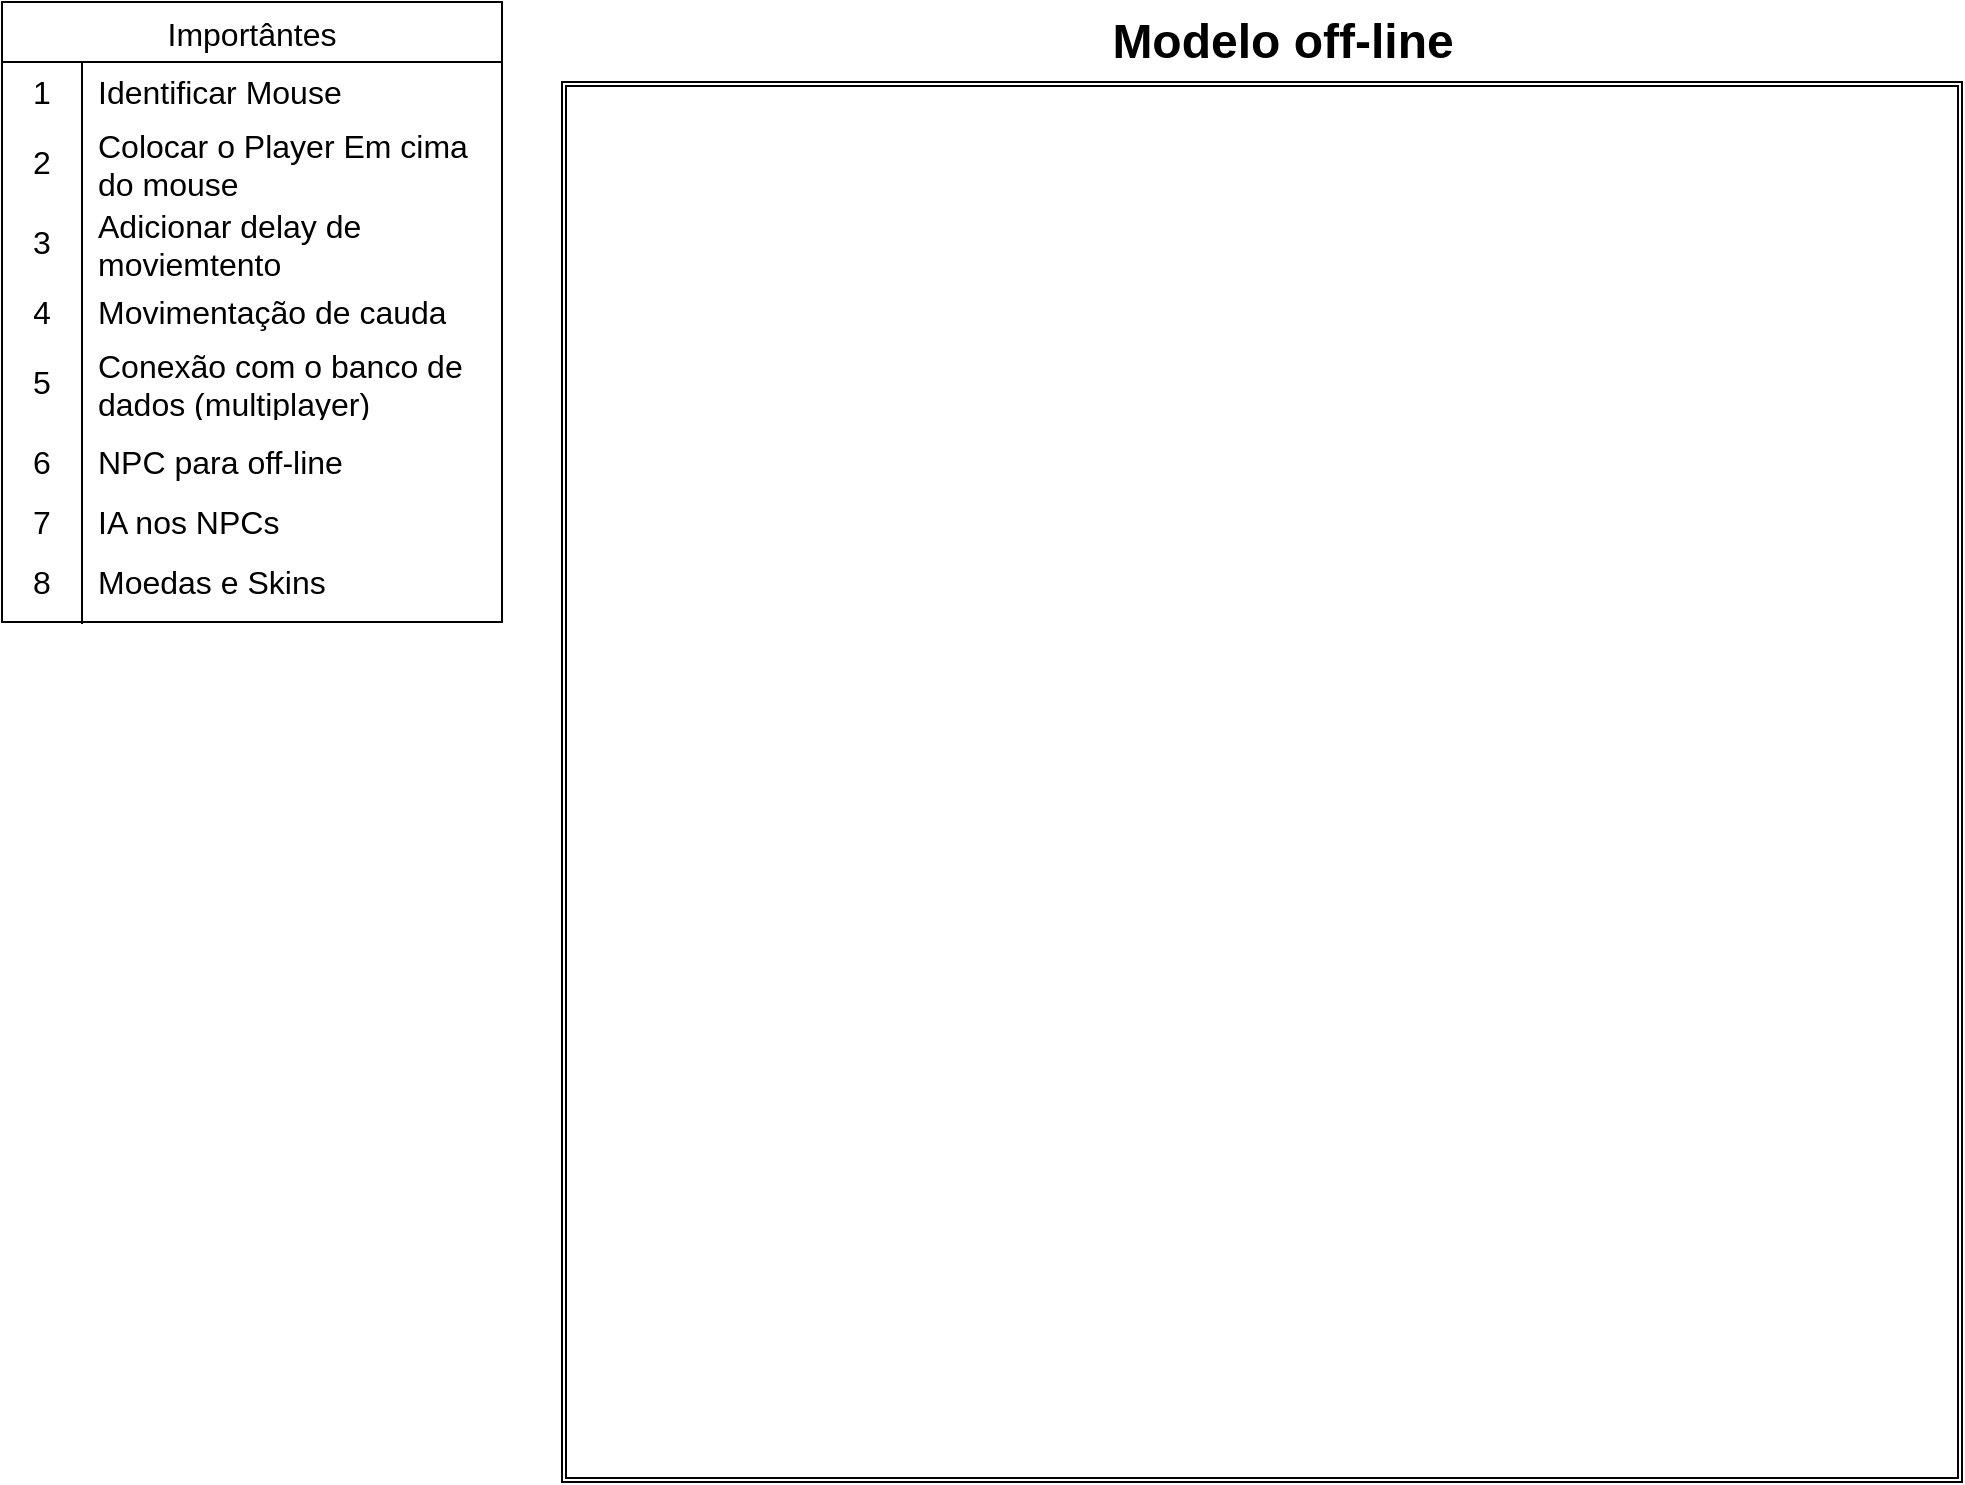 <mxfile version="24.5.2" type="github">
  <diagram name="Página-1" id="f7cetNw9OGCnxAuq8bXr">
    <mxGraphModel dx="1254" dy="733" grid="1" gridSize="10" guides="1" tooltips="1" connect="1" arrows="1" fold="1" page="1" pageScale="1" pageWidth="827" pageHeight="1169" math="0" shadow="0">
      <root>
        <mxCell id="0" />
        <mxCell id="1" parent="0" />
        <mxCell id="nUi6uHHJtkJrbt5JMqaK-48" value="" style="group" vertex="1" connectable="0" parent="1">
          <mxGeometry x="10" y="30" width="250" height="310.952" as="geometry" />
        </mxCell>
        <mxCell id="nUi6uHHJtkJrbt5JMqaK-7" value="Importântes" style="shape=table;startSize=30;container=1;collapsible=0;childLayout=tableLayout;fixedRows=1;rowLines=0;fontStyle=0;strokeColor=default;fontSize=16;flipV=0;flipH=1;" vertex="1" parent="nUi6uHHJtkJrbt5JMqaK-48">
          <mxGeometry width="250" height="310" as="geometry" />
        </mxCell>
        <mxCell id="nUi6uHHJtkJrbt5JMqaK-8" value="" style="shape=tableRow;horizontal=0;startSize=0;swimlaneHead=0;swimlaneBody=0;top=0;left=0;bottom=0;right=0;collapsible=0;dropTarget=0;fillColor=none;points=[[0,0.5],[1,0.5]];portConstraint=eastwest;strokeColor=inherit;fontSize=16;" vertex="1" parent="nUi6uHHJtkJrbt5JMqaK-7">
          <mxGeometry y="30" width="250" height="30" as="geometry" />
        </mxCell>
        <mxCell id="nUi6uHHJtkJrbt5JMqaK-9" value="1" style="shape=partialRectangle;html=1;whiteSpace=wrap;connectable=0;fillColor=none;top=0;left=0;bottom=0;right=0;overflow=hidden;pointerEvents=1;strokeColor=inherit;fontSize=16;" vertex="1" parent="nUi6uHHJtkJrbt5JMqaK-8">
          <mxGeometry width="40" height="30" as="geometry">
            <mxRectangle width="40" height="30" as="alternateBounds" />
          </mxGeometry>
        </mxCell>
        <mxCell id="nUi6uHHJtkJrbt5JMqaK-10" value="Identificar Mouse" style="shape=partialRectangle;html=1;whiteSpace=wrap;connectable=0;fillColor=none;top=0;left=0;bottom=0;right=0;align=left;spacingLeft=6;overflow=hidden;strokeColor=inherit;fontSize=16;" vertex="1" parent="nUi6uHHJtkJrbt5JMqaK-8">
          <mxGeometry x="40" width="210" height="30" as="geometry">
            <mxRectangle width="210" height="30" as="alternateBounds" />
          </mxGeometry>
        </mxCell>
        <mxCell id="nUi6uHHJtkJrbt5JMqaK-11" value="" style="shape=tableRow;horizontal=0;startSize=0;swimlaneHead=0;swimlaneBody=0;top=0;left=0;bottom=0;right=0;collapsible=0;dropTarget=0;fillColor=none;points=[[0,0.5],[1,0.5]];portConstraint=eastwest;strokeColor=inherit;fontSize=16;" vertex="1" parent="nUi6uHHJtkJrbt5JMqaK-7">
          <mxGeometry y="60" width="250" height="40" as="geometry" />
        </mxCell>
        <mxCell id="nUi6uHHJtkJrbt5JMqaK-12" value="2" style="shape=partialRectangle;html=1;whiteSpace=wrap;connectable=0;fillColor=none;top=0;left=0;bottom=0;right=0;overflow=hidden;strokeColor=inherit;fontSize=16;" vertex="1" parent="nUi6uHHJtkJrbt5JMqaK-11">
          <mxGeometry width="40" height="40" as="geometry">
            <mxRectangle width="40" height="40" as="alternateBounds" />
          </mxGeometry>
        </mxCell>
        <mxCell id="nUi6uHHJtkJrbt5JMqaK-13" value="Colocar o Player Em cima do mouse" style="shape=partialRectangle;html=1;whiteSpace=wrap;connectable=0;fillColor=none;top=0;left=0;bottom=0;right=0;align=left;spacingLeft=6;overflow=hidden;strokeColor=inherit;fontSize=16;" vertex="1" parent="nUi6uHHJtkJrbt5JMqaK-11">
          <mxGeometry x="40" width="210" height="40" as="geometry">
            <mxRectangle width="210" height="40" as="alternateBounds" />
          </mxGeometry>
        </mxCell>
        <mxCell id="nUi6uHHJtkJrbt5JMqaK-14" value="" style="shape=tableRow;horizontal=0;startSize=0;swimlaneHead=0;swimlaneBody=0;top=0;left=0;bottom=0;right=0;collapsible=0;dropTarget=0;fillColor=none;points=[[0,0.5],[1,0.5]];portConstraint=eastwest;strokeColor=inherit;fontSize=16;" vertex="1" parent="nUi6uHHJtkJrbt5JMqaK-7">
          <mxGeometry y="100" width="250" height="40" as="geometry" />
        </mxCell>
        <mxCell id="nUi6uHHJtkJrbt5JMqaK-15" value="3" style="shape=partialRectangle;html=1;whiteSpace=wrap;connectable=0;fillColor=none;top=0;left=0;bottom=0;right=0;overflow=hidden;strokeColor=inherit;fontSize=16;" vertex="1" parent="nUi6uHHJtkJrbt5JMqaK-14">
          <mxGeometry width="40" height="40" as="geometry">
            <mxRectangle width="40" height="40" as="alternateBounds" />
          </mxGeometry>
        </mxCell>
        <mxCell id="nUi6uHHJtkJrbt5JMqaK-16" value="Adicionar delay de moviemtento" style="shape=partialRectangle;html=1;whiteSpace=wrap;connectable=0;fillColor=none;top=0;left=0;bottom=0;right=0;align=left;spacingLeft=6;overflow=hidden;strokeColor=inherit;fontSize=16;" vertex="1" parent="nUi6uHHJtkJrbt5JMqaK-14">
          <mxGeometry x="40" width="210" height="40" as="geometry">
            <mxRectangle width="210" height="40" as="alternateBounds" />
          </mxGeometry>
        </mxCell>
        <mxCell id="nUi6uHHJtkJrbt5JMqaK-33" value="" style="shape=tableRow;horizontal=0;startSize=0;swimlaneHead=0;swimlaneBody=0;top=0;left=0;bottom=0;right=0;collapsible=0;dropTarget=0;fillColor=none;points=[[0,0.5],[1,0.5]];portConstraint=eastwest;strokeColor=inherit;fontSize=16;" vertex="1" parent="nUi6uHHJtkJrbt5JMqaK-48">
          <mxGeometry y="140" width="250" height="30" as="geometry" />
        </mxCell>
        <mxCell id="nUi6uHHJtkJrbt5JMqaK-34" value="4" style="shape=partialRectangle;html=1;whiteSpace=wrap;connectable=0;fillColor=none;top=0;left=0;bottom=0;right=0;overflow=hidden;pointerEvents=1;strokeColor=inherit;fontSize=16;" vertex="1" parent="nUi6uHHJtkJrbt5JMqaK-33">
          <mxGeometry width="40" height="30" as="geometry">
            <mxRectangle width="40" height="30" as="alternateBounds" />
          </mxGeometry>
        </mxCell>
        <mxCell id="nUi6uHHJtkJrbt5JMqaK-35" value="Movimentação de cauda" style="shape=partialRectangle;html=1;whiteSpace=wrap;connectable=0;fillColor=none;top=0;left=0;bottom=0;right=0;align=left;spacingLeft=6;overflow=hidden;strokeColor=inherit;fontSize=16;" vertex="1" parent="nUi6uHHJtkJrbt5JMqaK-33">
          <mxGeometry x="40" width="210" height="30" as="geometry">
            <mxRectangle width="210" height="30" as="alternateBounds" />
          </mxGeometry>
        </mxCell>
        <mxCell id="nUi6uHHJtkJrbt5JMqaK-36" value="" style="shape=tableRow;horizontal=0;startSize=0;swimlaneHead=0;swimlaneBody=0;top=0;left=0;bottom=0;right=0;collapsible=0;dropTarget=0;fillColor=none;points=[[0,0.5],[1,0.5]];portConstraint=eastwest;strokeColor=inherit;fontSize=16;" vertex="1" parent="nUi6uHHJtkJrbt5JMqaK-48">
          <mxGeometry y="170" width="250" height="40" as="geometry" />
        </mxCell>
        <mxCell id="nUi6uHHJtkJrbt5JMqaK-37" value="5" style="shape=partialRectangle;html=1;whiteSpace=wrap;connectable=0;fillColor=none;top=0;left=0;bottom=0;right=0;overflow=hidden;strokeColor=inherit;fontSize=16;" vertex="1" parent="nUi6uHHJtkJrbt5JMqaK-36">
          <mxGeometry width="40" height="40" as="geometry">
            <mxRectangle width="40" height="40" as="alternateBounds" />
          </mxGeometry>
        </mxCell>
        <mxCell id="nUi6uHHJtkJrbt5JMqaK-38" value="Conexão com o banco de dados (multiplayer)" style="shape=partialRectangle;html=1;whiteSpace=wrap;connectable=0;fillColor=none;top=0;left=0;bottom=0;right=0;align=left;spacingLeft=6;overflow=hidden;strokeColor=inherit;fontSize=16;" vertex="1" parent="nUi6uHHJtkJrbt5JMqaK-36">
          <mxGeometry x="40" width="210" height="40" as="geometry">
            <mxRectangle width="210" height="40" as="alternateBounds" />
          </mxGeometry>
        </mxCell>
        <mxCell id="nUi6uHHJtkJrbt5JMqaK-39" value="" style="shape=tableRow;horizontal=0;startSize=0;swimlaneHead=0;swimlaneBody=0;top=0;left=0;bottom=0;right=0;collapsible=0;dropTarget=0;fillColor=none;points=[[0,0.5],[1,0.5]];portConstraint=eastwest;strokeColor=inherit;fontSize=16;" vertex="1" parent="nUi6uHHJtkJrbt5JMqaK-48">
          <mxGeometry y="210" width="250" height="40" as="geometry" />
        </mxCell>
        <mxCell id="nUi6uHHJtkJrbt5JMqaK-40" value="6" style="shape=partialRectangle;html=1;whiteSpace=wrap;connectable=0;fillColor=none;top=0;left=0;bottom=0;right=0;overflow=hidden;strokeColor=inherit;fontSize=16;" vertex="1" parent="nUi6uHHJtkJrbt5JMqaK-39">
          <mxGeometry width="40" height="40" as="geometry">
            <mxRectangle width="40" height="40" as="alternateBounds" />
          </mxGeometry>
        </mxCell>
        <mxCell id="nUi6uHHJtkJrbt5JMqaK-41" value="NPC para off-line" style="shape=partialRectangle;html=1;whiteSpace=wrap;connectable=0;fillColor=none;top=0;left=0;bottom=0;right=0;align=left;spacingLeft=6;overflow=hidden;strokeColor=inherit;fontSize=16;" vertex="1" parent="nUi6uHHJtkJrbt5JMqaK-39">
          <mxGeometry x="40" width="210" height="40" as="geometry">
            <mxRectangle width="210" height="40" as="alternateBounds" />
          </mxGeometry>
        </mxCell>
        <mxCell id="nUi6uHHJtkJrbt5JMqaK-42" value="7" style="shape=partialRectangle;html=1;whiteSpace=wrap;connectable=0;fillColor=none;top=0;left=0;bottom=0;right=0;overflow=hidden;strokeColor=inherit;fontSize=16;" vertex="1" parent="nUi6uHHJtkJrbt5JMqaK-48">
          <mxGeometry y="240" width="40" height="40" as="geometry">
            <mxRectangle width="40" height="40" as="alternateBounds" />
          </mxGeometry>
        </mxCell>
        <mxCell id="nUi6uHHJtkJrbt5JMqaK-43" value="IA nos NPCs" style="shape=partialRectangle;html=1;whiteSpace=wrap;connectable=0;fillColor=none;top=0;left=0;bottom=0;right=0;align=left;spacingLeft=6;overflow=hidden;strokeColor=inherit;fontSize=16;" vertex="1" parent="nUi6uHHJtkJrbt5JMqaK-48">
          <mxGeometry x="40" y="240" width="210" height="40" as="geometry">
            <mxRectangle width="210" height="40" as="alternateBounds" />
          </mxGeometry>
        </mxCell>
        <mxCell id="nUi6uHHJtkJrbt5JMqaK-44" value="8" style="shape=partialRectangle;html=1;whiteSpace=wrap;connectable=0;fillColor=none;top=0;left=0;bottom=0;right=0;overflow=hidden;strokeColor=inherit;fontSize=16;" vertex="1" parent="nUi6uHHJtkJrbt5JMqaK-48">
          <mxGeometry y="270" width="40" height="40" as="geometry">
            <mxRectangle width="40" height="40" as="alternateBounds" />
          </mxGeometry>
        </mxCell>
        <mxCell id="nUi6uHHJtkJrbt5JMqaK-45" value="Moedas e Skins" style="shape=partialRectangle;html=1;whiteSpace=wrap;connectable=0;fillColor=none;top=0;left=0;bottom=0;right=0;align=left;spacingLeft=6;overflow=hidden;strokeColor=inherit;fontSize=16;" vertex="1" parent="nUi6uHHJtkJrbt5JMqaK-48">
          <mxGeometry x="40" y="270" width="210" height="40" as="geometry">
            <mxRectangle width="210" height="40" as="alternateBounds" />
          </mxGeometry>
        </mxCell>
        <mxCell id="nUi6uHHJtkJrbt5JMqaK-47" value="" style="endArrow=none;html=1;rounded=0;entryX=0.16;entryY=-0.011;entryDx=0;entryDy=0;entryPerimeter=0;" edge="1" parent="nUi6uHHJtkJrbt5JMqaK-48" target="nUi6uHHJtkJrbt5JMqaK-33">
          <mxGeometry width="50" height="50" relative="1" as="geometry">
            <mxPoint x="40" y="310.952" as="sourcePoint" />
            <mxPoint x="170" y="90" as="targetPoint" />
            <Array as="points">
              <mxPoint x="40" y="140" />
            </Array>
          </mxGeometry>
        </mxCell>
        <mxCell id="nUi6uHHJtkJrbt5JMqaK-49" value="Modelo off-line" style="text;strokeColor=none;fillColor=none;html=1;fontSize=24;fontStyle=1;verticalAlign=middle;align=center;" vertex="1" parent="1">
          <mxGeometry x="520" y="30" width="260" height="40" as="geometry" />
        </mxCell>
        <mxCell id="nUi6uHHJtkJrbt5JMqaK-50" value="" style="shape=ext;double=1;whiteSpace=wrap;html=1;aspect=fixed;" vertex="1" parent="1">
          <mxGeometry x="290" y="70" width="700" height="700" as="geometry" />
        </mxCell>
      </root>
    </mxGraphModel>
  </diagram>
</mxfile>
